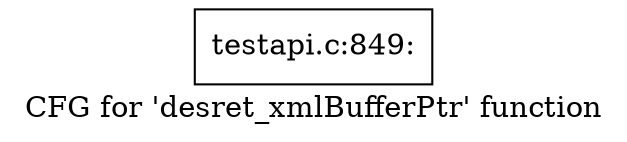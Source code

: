 digraph "CFG for 'desret_xmlBufferPtr' function" {
	label="CFG for 'desret_xmlBufferPtr' function";

	Node0x4b17120 [shape=record,label="{testapi.c:849:}"];
}
